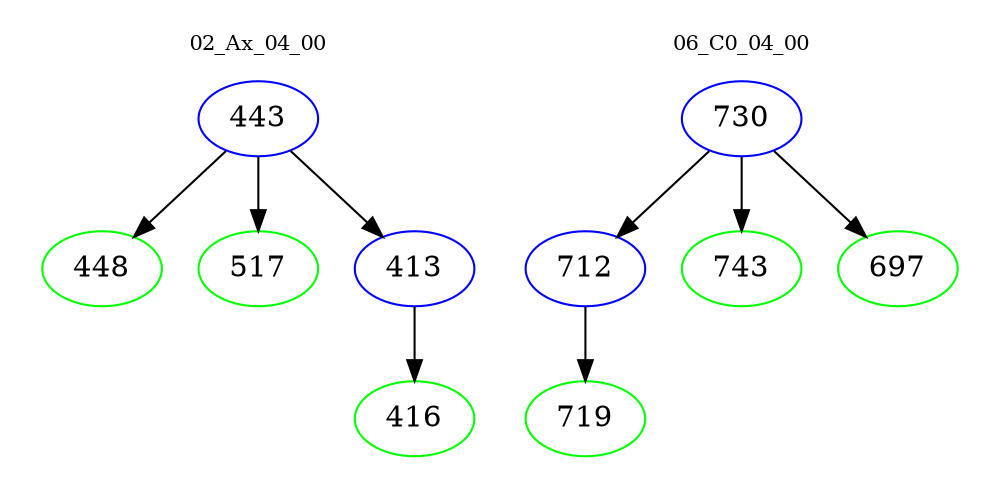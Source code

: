 digraph{
subgraph cluster_0 {
color = white
label = "02_Ax_04_00";
fontsize=10;
T0_443 [label="443", color="blue"]
T0_443 -> T0_448 [color="black"]
T0_448 [label="448", color="green"]
T0_443 -> T0_517 [color="black"]
T0_517 [label="517", color="green"]
T0_443 -> T0_413 [color="black"]
T0_413 [label="413", color="blue"]
T0_413 -> T0_416 [color="black"]
T0_416 [label="416", color="green"]
}
subgraph cluster_1 {
color = white
label = "06_C0_04_00";
fontsize=10;
T1_730 [label="730", color="blue"]
T1_730 -> T1_712 [color="black"]
T1_712 [label="712", color="blue"]
T1_712 -> T1_719 [color="black"]
T1_719 [label="719", color="green"]
T1_730 -> T1_743 [color="black"]
T1_743 [label="743", color="green"]
T1_730 -> T1_697 [color="black"]
T1_697 [label="697", color="green"]
}
}
